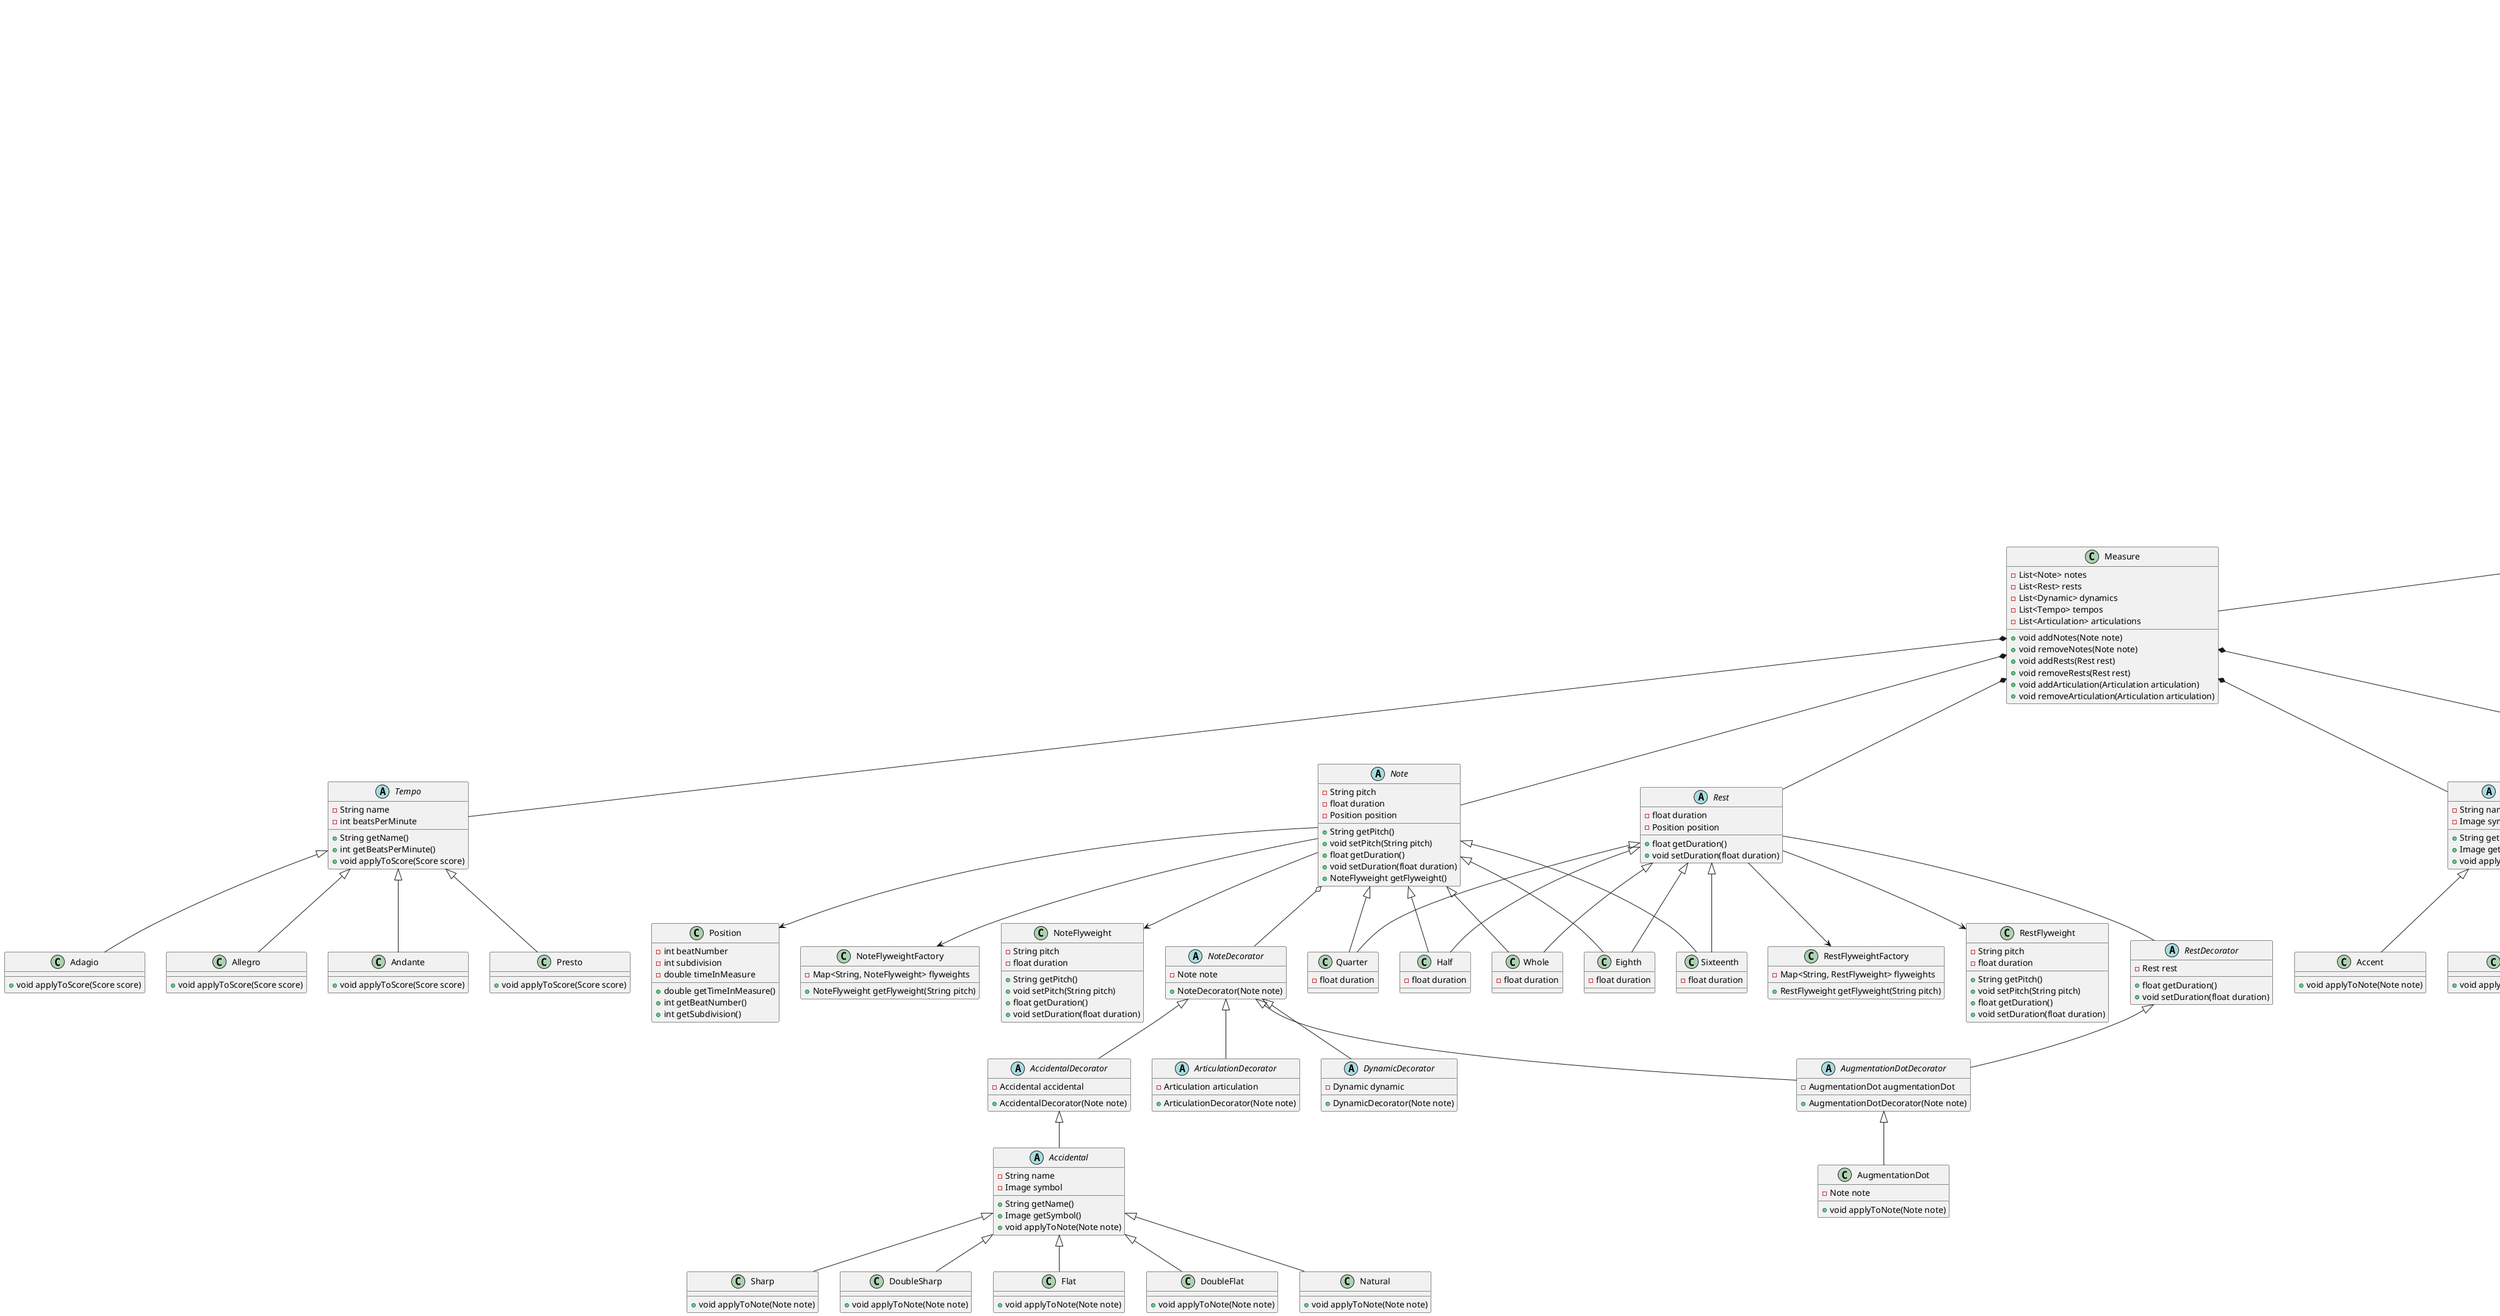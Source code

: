@startuml
class Score {
    -String title
    -String composer
    -int beatsPerMinute
    -TimeSignature timeSignature
    -KeySignature keySignature
    -List<Instrument> instruments
    -List<Measure> measures;

    +addMeasure(Measure measure)
    +removeMeasure(Measure measure)
}

class ScoreBuilder {
    -String title
    -String composer
    -int beatsPerMinute
    -TimeSignature timeSignature
    -KeySignature keySignature
    -List<Instrument> instruments
    -List<Measure> measures;

    +ScoreBuilder setTitle(String title)
    +ScoreBuilder setComposer(String composer)
    +ScoreBuilder setTimeSignature(TimeSignature timeSignature)
    +ScoreBuilder setKeySignature(KeySignature keySignature)
    +ScoreBuilder setNumberOfBeatsPerMeasure(int beatsPerMinute)
    +ScoreBuilder addMeasure(Measure measure)
    +ScoreBuilder addInstrument(Instrument instrument)
    +Score build()
}

Score *-- ScoreBuilder
Score *-- Measure

class Measure {
    -List<Note> notes
    -List<Rest> rests
    -List<Dynamic> dynamics
    -List<Tempo> tempos
    -List<Articulation> articulations

    +void addNotes(Note note)
    +void removeNotes(Note note)
    +void addRests(Rest rest)
    +void removeRests(Rest rest)
    +void addArticulation(Articulation articulation)
    +void removeArticulation(Articulation articulation)
}

Measure *-- Note
Measure *-- Rest

abstract class InstrumentFamily {
    -String familyName

    +String getFamilyName()
}

abstract class Instrument {
    -String name

    +String getName()
}

class Keyboard {
    +List<Instrument> instruments
}

class Piano {
    +void playPiano()
}

class Harpsichord {
    +void playHarpsichord()
}

class WoodWinds {
    +List<Instrument> instruments
}

class Flute {
    +void playFlute()
}

class Oboe {
    +void playOboe()
}

InstrumentFamily <|-- Keyboard
InstrumentFamily <|-- WoodWinds
Keyboard o-- Piano
Keyboard o-- Harpsichord
WoodWinds o-- Flute
WoodWinds o-- Oboe
Instrument <|-- Piano
Instrument <|-- Harpsichord
Instrument <|-- Flute
Instrument <|-- Oboe

Score *-- Instrument

abstract class Note {
    -String pitch
    -float duration
    -Position position

    +String getPitch()
    +void setPitch(String pitch)
    +float getDuration()
    +void setDuration(float duration)
    +NoteFlyweight getFlyweight()
}

class NoteFlyweightFactory {
    - Map<String, NoteFlyweight> flyweights

    + NoteFlyweight getFlyweight(String pitch)
}

class NoteFlyweight {
    -String pitch
    -float duration

    +String getPitch()
    +void setPitch(String pitch)
    +float getDuration()
    +void setDuration(float duration)
}

Note --> NoteFlyweightFactory
Note --> NoteFlyweight

abstract class Rest {
    -float duration
    -Position position

    +float getDuration()
    +void setDuration(float duration)
}

class RestFlyweightFactory {
    - Map<String, RestFlyweight> flyweights

    + RestFlyweight getFlyweight(String pitch)
}

class RestFlyweight {
    -String pitch
    -float duration

    +String getPitch()
    +void setPitch(String pitch)
    +float getDuration()
    +void setDuration(float duration)
}

Rest --> RestFlyweightFactory
Rest --> RestFlyweight

class Quarter {
    -float duration
}

class Half {
    -float duration
}

class Whole {
    -float duration
}

class Eighth {
    -float duration
}

class Sixteenth {
    -float duration
}

Note <|-- Quarter
Note <|-- Half
Note <|-- Whole
Note <|-- Eighth
Note <|-- Sixteenth

Rest <|-- Quarter
Rest <|-- Half
Rest <|-- Whole
Rest <|-- Eighth
Rest <|-- Sixteenth

class Position {
    -int beatNumber
    -int subdivision
    -double timeInMeasure

    +double getTimeInMeasure()
    +int getBeatNumber()
    +int getSubdivision()
}

Note --> Position

abstract class NoteDecorator {
    -Note note

    +NoteDecorator(Note note)
}

abstract class AccidentalDecorator {
    -Accidental accidental

    +AccidentalDecorator(Note note)
}

abstract class ArticulationDecorator {
    -Articulation articulation

    +ArticulationDecorator(Note note)
}

abstract class DynamicDecorator {
    -Dynamic dynamic

    +DynamicDecorator(Note note)
}

abstract class AugmentationDotDecorator {
    -AugmentationDot augmentationDot

    +AugmentationDotDecorator(Note note)
}

NoteDecorator <|-- AccidentalDecorator
NoteDecorator <|-- ArticulationDecorator
NoteDecorator <|-- DynamicDecorator
NoteDecorator <|-- AugmentationDotDecorator
AugmentationDotDecorator <|-- AugmentationDot
AccidentalDecorator <|-- Accidental
Note o-- NoteDecorator

abstract class RestDecorator {
    -Rest rest

    +float getDuration()
    +void setDuration(float duration)
}

RestDecorator <|-- AugmentationDotDecorator
Rest O-- RestDecorator

class AugmentationDot {
    -Note note

    +void applyToNote(Note note)
}

abstract class Articulation {
    -String name
    -Image symbol

    +String getName()
    +Image getSymbol()
    +void applyToNote(Note note)
}

class Staccato {
    +void applyToNote(Note note)
}

class Slur {
    +void applyToNote(Note note)
}

class Tie {
    +void applyToNote(Note note)
}

class Accent {
    +void applyToNote(Note note)
}

Articulation <|-- Staccato
Articulation <|-- Slur
Articulation <|-- Tie
Articulation <|-- Accent

abstract class Dynamic {
    -String name
    -float velocity

    +String getName()
    +int getVelocity()
    +void applyToNote(Note note)
}

class Forte {
    +void applyToNote(Note note)
}

class Piano {
    +void applyToNote(Note note)
}

class Crescendo {
    +void applyToNote(Note note)
}

class Decrescendo {
    +void applyToNote(Note note)
}

Dynamic <|-- Forte
Dynamic <|-- Piano
Dynamic <|-- Crescendo
Dynamic <|-- Decrescendo

abstract class Tempo {
    -String name
    -int beatsPerMinute

    +String getName()
    +int getBeatsPerMinute()
    +void applyToScore(Score score)
}

class Adagio {
    +void applyToScore(Score score)
}

class Allegro {
    +void applyToScore(Score score)
}

class Andante {
    +void applyToScore(Score score)
}

class Presto {
    +void applyToScore(Score score)
}

Tempo <|-- Adagio
Tempo <|-- Allegro
Tempo <|-- Andante
Tempo <|-- Presto

Measure *-- Articulation
Measure *-- Dynamic
Measure *-- Tempo

abstract class Accidental {
    -String name
    -Image symbol

    +String getName()
    +Image getSymbol()
    +void applyToNote(Note note)
}

class Sharp {
    +void applyToNote(Note note)
}

class DoubleSharp {
    +void applyToNote(Note note)
}

class Flat {
    +void applyToNote(Note note)
}

class DoubleFlat {
    +void applyToNote(Note note)
}

class Natural {
    +void applyToNote(Note note)
}

Accidental <|-- Sharp
Accidental <|-- DoubleSharp
Accidental <|-- Flat
Accidental <|-- DoubleFlat
Accidental <|-- Natural

abstract class KeySignature {
    -String name
    -int numberOfSharps
    -int numberOfFlats
    -Image symbol

    +String getName()
    +int getNumberOfSharps()
    +int getNumberOfFlats()
}

class CMajor {
    +String getName()
    +int getNumberOfSharps()
    +int getNumberOfFlats()
    +void applyToScore(Score score)
}

class AbMajor {
    +String getName()
    +int getNumberOfSharps()
    +int getNumberOfFlats()
    +void applyToScore(Score score)
}

KeySignature <|-- CMajor
KeySignature <|-- AbMajor

Score o-- KeySignature

abstract class TimeSignature {
    -String timeSignature
    -int numerator
    -int denominator
    -Image symbol

    +int getNumerator()
    +int getDenominator()
    +String getTimeSignature()
}

class FourFour {
    +void applyToScore(Score score)
}

class SixEighth {
    +void applyToScore(Score score)
}

TimeSignature <|-- FourFour
TimeSignature <|-- SixEighth

Score o-- TimeSignature

class Export {
    +void exportToPDF(Score score)
    +void exportToMIDI(Score score)
    +void exportToMP3(Score score)
    +void exportToWAV(Score score)
    +void exportToPNG(Score score)
}

Score --> Export

class ScorePlayer {
    -Playback playback
    -Score score

    +ScorePlayer(Score score)
}

class Playback {
    -PlaybackState currentState
    -boolean isLoopEnabled

    +void setState(PlaybackState currentState)
    +void toggleLoop()
    +void play()
    +void pause()
    +void rewind()
}

interface PlaybackState {
    +void play()
    +void pause()
    +void rewind()
}

class PlayState {
    +void play()
    +void pause()
    +void rewind()
}

class PauseState {
    +void play()
    +void pause()
    +void rewind()
}


class RewindState {
    +void play()
    +void pause()
    +void rewind()
}

ScorePlayer <-- Score
Playback <-- ScorePlayer
PlaybackState <-- Playback
PlaybackState <|.. PlayState
PlaybackState <|.. PauseState
PlaybackState <|.. RewindState
@enduml
